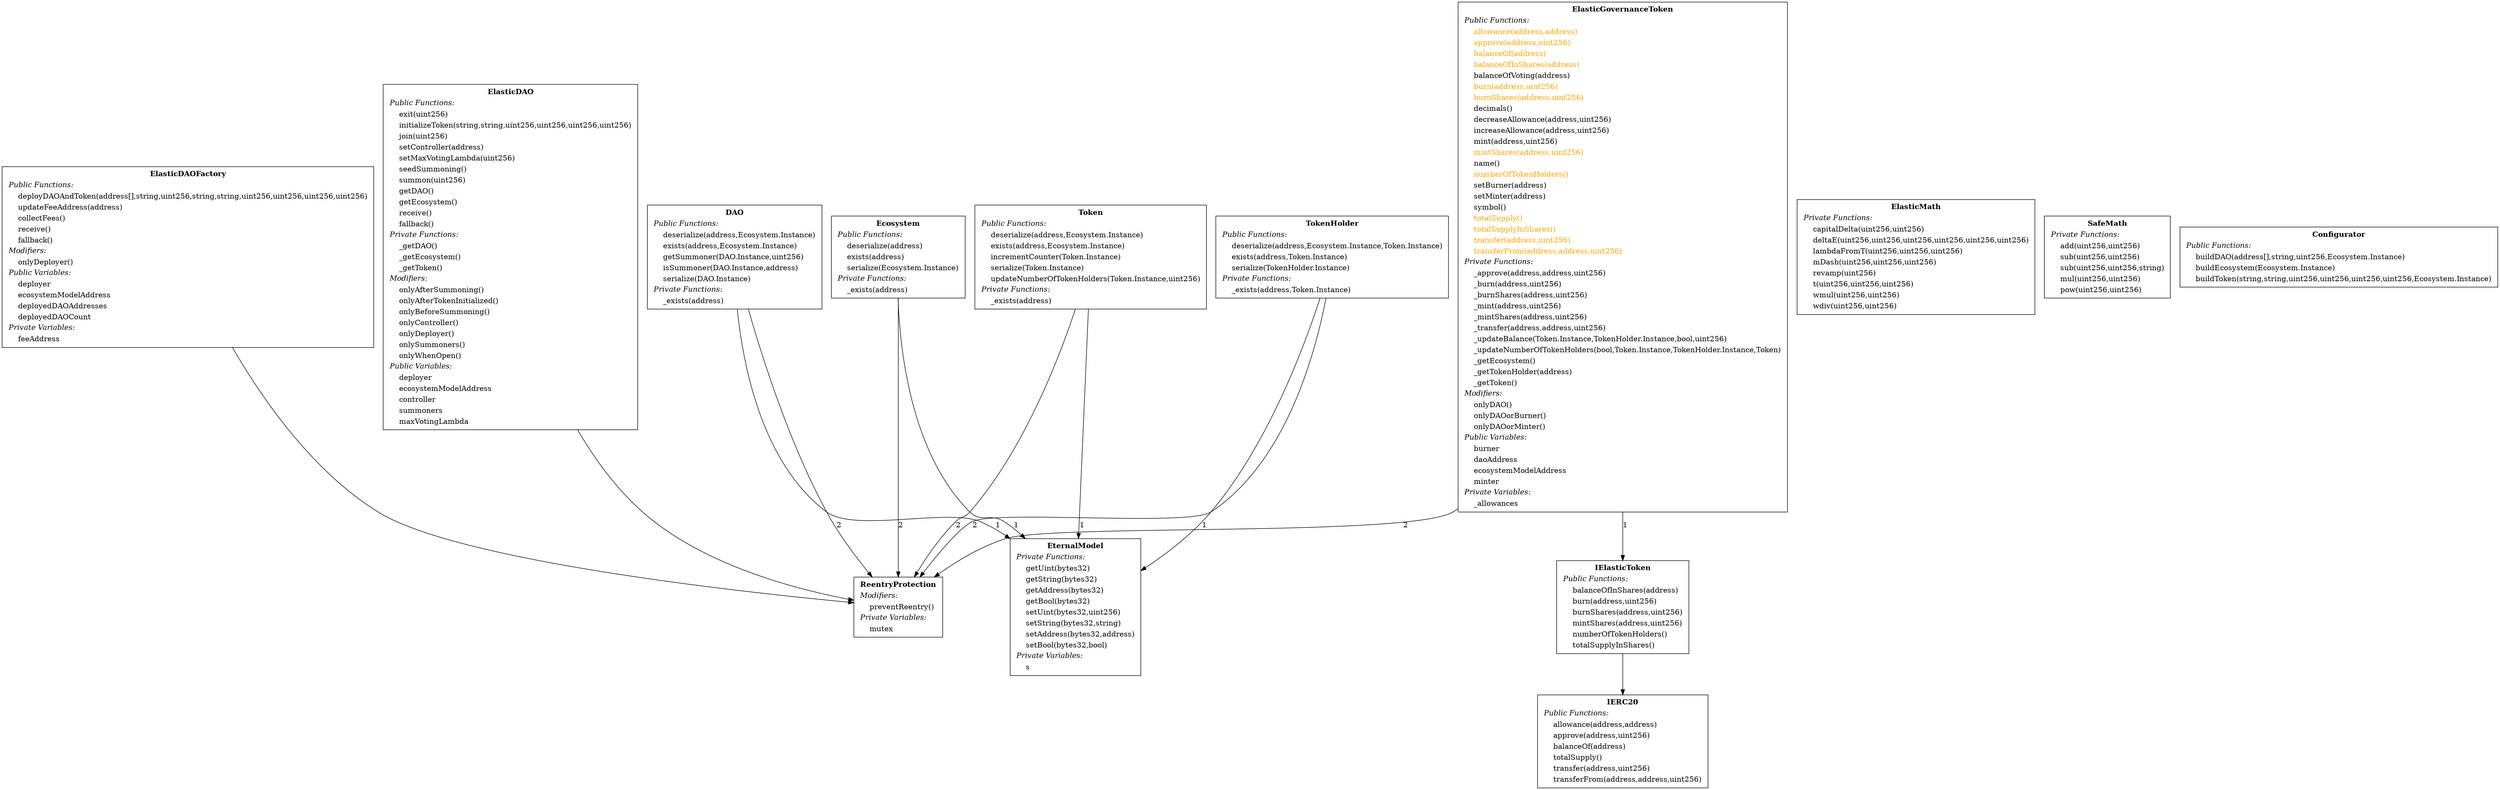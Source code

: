 digraph "" {
ElasticDAO -> ReentryProtection;
ElasticDAO[shape="box"label=< <TABLE border="0"><TR><TD align="center"><B>ElasticDAO</B></TD></TR><TR><TD align="left"><I>Public Functions:</I></TD></TR><TR><TD align="left">    exit(uint256)</TD></TR><TR><TD align="left">    initializeToken(string,string,uint256,uint256,uint256,uint256)</TD></TR><TR><TD align="left">    join(uint256)</TD></TR><TR><TD align="left">    setController(address)</TD></TR><TR><TD align="left">    setMaxVotingLambda(uint256)</TD></TR><TR><TD align="left">    seedSummoning()</TD></TR><TR><TD align="left">    summon(uint256)</TD></TR><TR><TD align="left">    getDAO()</TD></TR><TR><TD align="left">    getEcosystem()</TD></TR><TR><TD align="left">    receive()</TD></TR><TR><TD align="left">    fallback()</TD></TR><TR><TD align="left"><I>Private Functions:</I></TD></TR><TR><TD align="left">    _getDAO()</TD></TR><TR><TD align="left">    _getEcosystem()</TD></TR><TR><TD align="left">    _getToken()</TD></TR><TR><TD align="left"><I>Modifiers:</I></TD></TR><TR><TD align="left">    onlyAfterSummoning()</TD></TR><TR><TD align="left">    onlyAfterTokenInitialized()</TD></TR><TR><TD align="left">    onlyBeforeSummoning()</TD></TR><TR><TD align="left">    onlyController()</TD></TR><TR><TD align="left">    onlyDeployer()</TD></TR><TR><TD align="left">    onlySummoners()</TD></TR><TR><TD align="left">    onlyWhenOpen()</TD></TR><TR><TD align="left"><I>Public Variables:</I></TD></TR><TR><TD align="left">    deployer</TD></TR><TR><TD align="left">    ecosystemModelAddress</TD></TR><TR><TD align="left">    controller</TD></TR><TR><TD align="left">    summoners</TD></TR><TR><TD align="left">    maxVotingLambda</TD></TR></TABLE> >];

ElasticDAOFactory -> ReentryProtection;
ElasticDAOFactory[shape="box"label=< <TABLE border="0"><TR><TD align="center"><B>ElasticDAOFactory</B></TD></TR><TR><TD align="left"><I>Public Functions:</I></TD></TR><TR><TD align="left">    deployDAOAndToken(address[],string,uint256,string,string,uint256,uint256,uint256,uint256)</TD></TR><TR><TD align="left">    updateFeeAddress(address)</TD></TR><TR><TD align="left">    collectFees()</TD></TR><TR><TD align="left">    receive()</TD></TR><TR><TD align="left">    fallback()</TD></TR><TR><TD align="left"><I>Modifiers:</I></TD></TR><TR><TD align="left">    onlyDeployer()</TD></TR><TR><TD align="left"><I>Public Variables:</I></TD></TR><TR><TD align="left">    deployer</TD></TR><TR><TD align="left">    ecosystemModelAddress</TD></TR><TR><TD align="left">    deployedDAOAddresses</TD></TR><TR><TD align="left">    deployedDAOCount</TD></TR><TR><TD align="left"><I>Private Variables:</I></TD></TR><TR><TD align="left">    feeAddress</TD></TR></TABLE> >];

IERC20[shape="box"label=< <TABLE border="0"><TR><TD align="center"><B>IERC20</B></TD></TR><TR><TD align="left"><I>Public Functions:</I></TD></TR><TR><TD align="left">    allowance(address,address)</TD></TR><TR><TD align="left">    approve(address,uint256)</TD></TR><TR><TD align="left">    balanceOf(address)</TD></TR><TR><TD align="left">    totalSupply()</TD></TR><TR><TD align="left">    transfer(address,uint256)</TD></TR><TR><TD align="left">    transferFrom(address,address,uint256)</TD></TR></TABLE> >];

IElasticToken -> IERC20;
IElasticToken[shape="box"label=< <TABLE border="0"><TR><TD align="center"><B>IElasticToken</B></TD></TR><TR><TD align="left"><I>Public Functions:</I></TD></TR><TR><TD align="left">    balanceOfInShares(address)</TD></TR><TR><TD align="left">    burn(address,uint256)</TD></TR><TR><TD align="left">    burnShares(address,uint256)</TD></TR><TR><TD align="left">    mintShares(address,uint256)</TD></TR><TR><TD align="left">    numberOfTokenHolders()</TD></TR><TR><TD align="left">    totalSupplyInShares()</TD></TR></TABLE> >];

ElasticMath[shape="box"label=< <TABLE border="0"><TR><TD align="center"><B>ElasticMath</B></TD></TR><TR><TD align="left"><I>Private Functions:</I></TD></TR><TR><TD align="left">    capitalDelta(uint256,uint256)</TD></TR><TR><TD align="left">    deltaE(uint256,uint256,uint256,uint256,uint256,uint256)</TD></TR><TR><TD align="left">    lambdaFromT(uint256,uint256,uint256)</TD></TR><TR><TD align="left">    mDash(uint256,uint256,uint256)</TD></TR><TR><TD align="left">    revamp(uint256)</TD></TR><TR><TD align="left">    t(uint256,uint256,uint256)</TD></TR><TR><TD align="left">    wmul(uint256,uint256)</TD></TR><TR><TD align="left">    wdiv(uint256,uint256)</TD></TR></TABLE> >];

SafeMath[shape="box"label=< <TABLE border="0"><TR><TD align="center"><B>SafeMath</B></TD></TR><TR><TD align="left"><I>Private Functions:</I></TD></TR><TR><TD align="left">    add(uint256,uint256)</TD></TR><TR><TD align="left">    sub(uint256,uint256)</TD></TR><TR><TD align="left">    sub(uint256,uint256,string)</TD></TR><TR><TD align="left">    mul(uint256,uint256)</TD></TR><TR><TD align="left">    pow(uint256,uint256)</TD></TR></TABLE> >];

DAO -> EternalModel [ label="1" ];
DAO -> ReentryProtection [ label="2" ];
DAO[shape="box"label=< <TABLE border="0"><TR><TD align="center"><B>DAO</B></TD></TR><TR><TD align="left"><I>Public Functions:</I></TD></TR><TR><TD align="left">    deserialize(address,Ecosystem.Instance)</TD></TR><TR><TD align="left">    exists(address,Ecosystem.Instance)</TD></TR><TR><TD align="left">    getSummoner(DAO.Instance,uint256)</TD></TR><TR><TD align="left">    isSummoner(DAO.Instance,address)</TD></TR><TR><TD align="left">    serialize(DAO.Instance)</TD></TR><TR><TD align="left"><I>Private Functions:</I></TD></TR><TR><TD align="left">    _exists(address)</TD></TR></TABLE> >];

Ecosystem -> EternalModel [ label="1" ];
Ecosystem -> ReentryProtection [ label="2" ];
Ecosystem[shape="box"label=< <TABLE border="0"><TR><TD align="center"><B>Ecosystem</B></TD></TR><TR><TD align="left"><I>Public Functions:</I></TD></TR><TR><TD align="left">    deserialize(address)</TD></TR><TR><TD align="left">    exists(address)</TD></TR><TR><TD align="left">    serialize(Ecosystem.Instance)</TD></TR><TR><TD align="left"><I>Private Functions:</I></TD></TR><TR><TD align="left">    _exists(address)</TD></TR></TABLE> >];

EternalModel[shape="box"label=< <TABLE border="0"><TR><TD align="center"><B>EternalModel</B></TD></TR><TR><TD align="left"><I>Private Functions:</I></TD></TR><TR><TD align="left">    getUint(bytes32)</TD></TR><TR><TD align="left">    getString(bytes32)</TD></TR><TR><TD align="left">    getAddress(bytes32)</TD></TR><TR><TD align="left">    getBool(bytes32)</TD></TR><TR><TD align="left">    setUint(bytes32,uint256)</TD></TR><TR><TD align="left">    setString(bytes32,string)</TD></TR><TR><TD align="left">    setAddress(bytes32,address)</TD></TR><TR><TD align="left">    setBool(bytes32,bool)</TD></TR><TR><TD align="left"><I>Private Variables:</I></TD></TR><TR><TD align="left">    s</TD></TR></TABLE> >];

Token -> EternalModel [ label="1" ];
Token -> ReentryProtection [ label="2" ];
Token[shape="box"label=< <TABLE border="0"><TR><TD align="center"><B>Token</B></TD></TR><TR><TD align="left"><I>Public Functions:</I></TD></TR><TR><TD align="left">    deserialize(address,Ecosystem.Instance)</TD></TR><TR><TD align="left">    exists(address,Ecosystem.Instance)</TD></TR><TR><TD align="left">    incrementCounter(Token.Instance)</TD></TR><TR><TD align="left">    serialize(Token.Instance)</TD></TR><TR><TD align="left">    updateNumberOfTokenHolders(Token.Instance,uint256)</TD></TR><TR><TD align="left"><I>Private Functions:</I></TD></TR><TR><TD align="left">    _exists(address)</TD></TR></TABLE> >];

TokenHolder -> EternalModel [ label="1" ];
TokenHolder -> ReentryProtection [ label="2" ];
TokenHolder[shape="box"label=< <TABLE border="0"><TR><TD align="center"><B>TokenHolder</B></TD></TR><TR><TD align="left"><I>Public Functions:</I></TD></TR><TR><TD align="left">    deserialize(address,Ecosystem.Instance,Token.Instance)</TD></TR><TR><TD align="left">    exists(address,Token.Instance)</TD></TR><TR><TD align="left">    serialize(TokenHolder.Instance)</TD></TR><TR><TD align="left"><I>Private Functions:</I></TD></TR><TR><TD align="left">    _exists(address,Token.Instance)</TD></TR></TABLE> >];

Configurator[shape="box"label=< <TABLE border="0"><TR><TD align="center"><B>Configurator</B></TD></TR><TR><TD align="left"><I>Public Functions:</I></TD></TR><TR><TD align="left">    buildDAO(address[],string,uint256,Ecosystem.Instance)</TD></TR><TR><TD align="left">    buildEcosystem(Ecosystem.Instance)</TD></TR><TR><TD align="left">    buildToken(string,string,uint256,uint256,uint256,uint256,Ecosystem.Instance)</TD></TR></TABLE> >];

ReentryProtection[shape="box"label=< <TABLE border="0"><TR><TD align="center"><B>ReentryProtection</B></TD></TR><TR><TD align="left"><I>Modifiers:</I></TD></TR><TR><TD align="left">    preventReentry()</TD></TR><TR><TD align="left"><I>Private Variables:</I></TD></TR><TR><TD align="left">    mutex</TD></TR></TABLE> >];

ElasticGovernanceToken -> IElasticToken [ label="1" ];
ElasticGovernanceToken -> ReentryProtection [ label="2" ];
ElasticGovernanceToken[shape="box"label=< <TABLE border="0"><TR><TD align="center"><B>ElasticGovernanceToken</B></TD></TR><TR><TD align="left"><I>Public Functions:</I></TD></TR><TR><TD align="left"><font color="#FFA500">    allowance(address,address)</font></TD></TR><TR><TD align="left"><font color="#FFA500">    approve(address,uint256)</font></TD></TR><TR><TD align="left"><font color="#FFA500">    balanceOf(address)</font></TD></TR><TR><TD align="left"><font color="#FFA500">    balanceOfInShares(address)</font></TD></TR><TR><TD align="left">    balanceOfVoting(address)</TD></TR><TR><TD align="left"><font color="#FFA500">    burn(address,uint256)</font></TD></TR><TR><TD align="left"><font color="#FFA500">    burnShares(address,uint256)</font></TD></TR><TR><TD align="left">    decimals()</TD></TR><TR><TD align="left">    decreaseAllowance(address,uint256)</TD></TR><TR><TD align="left">    increaseAllowance(address,uint256)</TD></TR><TR><TD align="left">    mint(address,uint256)</TD></TR><TR><TD align="left"><font color="#FFA500">    mintShares(address,uint256)</font></TD></TR><TR><TD align="left">    name()</TD></TR><TR><TD align="left"><font color="#FFA500">    numberOfTokenHolders()</font></TD></TR><TR><TD align="left">    setBurner(address)</TD></TR><TR><TD align="left">    setMinter(address)</TD></TR><TR><TD align="left">    symbol()</TD></TR><TR><TD align="left"><font color="#FFA500">    totalSupply()</font></TD></TR><TR><TD align="left"><font color="#FFA500">    totalSupplyInShares()</font></TD></TR><TR><TD align="left"><font color="#FFA500">    transfer(address,uint256)</font></TD></TR><TR><TD align="left"><font color="#FFA500">    transferFrom(address,address,uint256)</font></TD></TR><TR><TD align="left"><I>Private Functions:</I></TD></TR><TR><TD align="left">    _approve(address,address,uint256)</TD></TR><TR><TD align="left">    _burn(address,uint256)</TD></TR><TR><TD align="left">    _burnShares(address,uint256)</TD></TR><TR><TD align="left">    _mint(address,uint256)</TD></TR><TR><TD align="left">    _mintShares(address,uint256)</TD></TR><TR><TD align="left">    _transfer(address,address,uint256)</TD></TR><TR><TD align="left">    _updateBalance(Token.Instance,TokenHolder.Instance,bool,uint256)</TD></TR><TR><TD align="left">    _updateNumberOfTokenHolders(bool,Token.Instance,TokenHolder.Instance,Token)</TD></TR><TR><TD align="left">    _getEcosystem()</TD></TR><TR><TD align="left">    _getTokenHolder(address)</TD></TR><TR><TD align="left">    _getToken()</TD></TR><TR><TD align="left"><I>Modifiers:</I></TD></TR><TR><TD align="left">    onlyDAO()</TD></TR><TR><TD align="left">    onlyDAOorBurner()</TD></TR><TR><TD align="left">    onlyDAOorMinter()</TD></TR><TR><TD align="left"><I>Public Variables:</I></TD></TR><TR><TD align="left">    burner</TD></TR><TR><TD align="left">    daoAddress</TD></TR><TR><TD align="left">    ecosystemModelAddress</TD></TR><TR><TD align="left">    minter</TD></TR><TR><TD align="left"><I>Private Variables:</I></TD></TR><TR><TD align="left">    _allowances</TD></TR></TABLE> >];

}